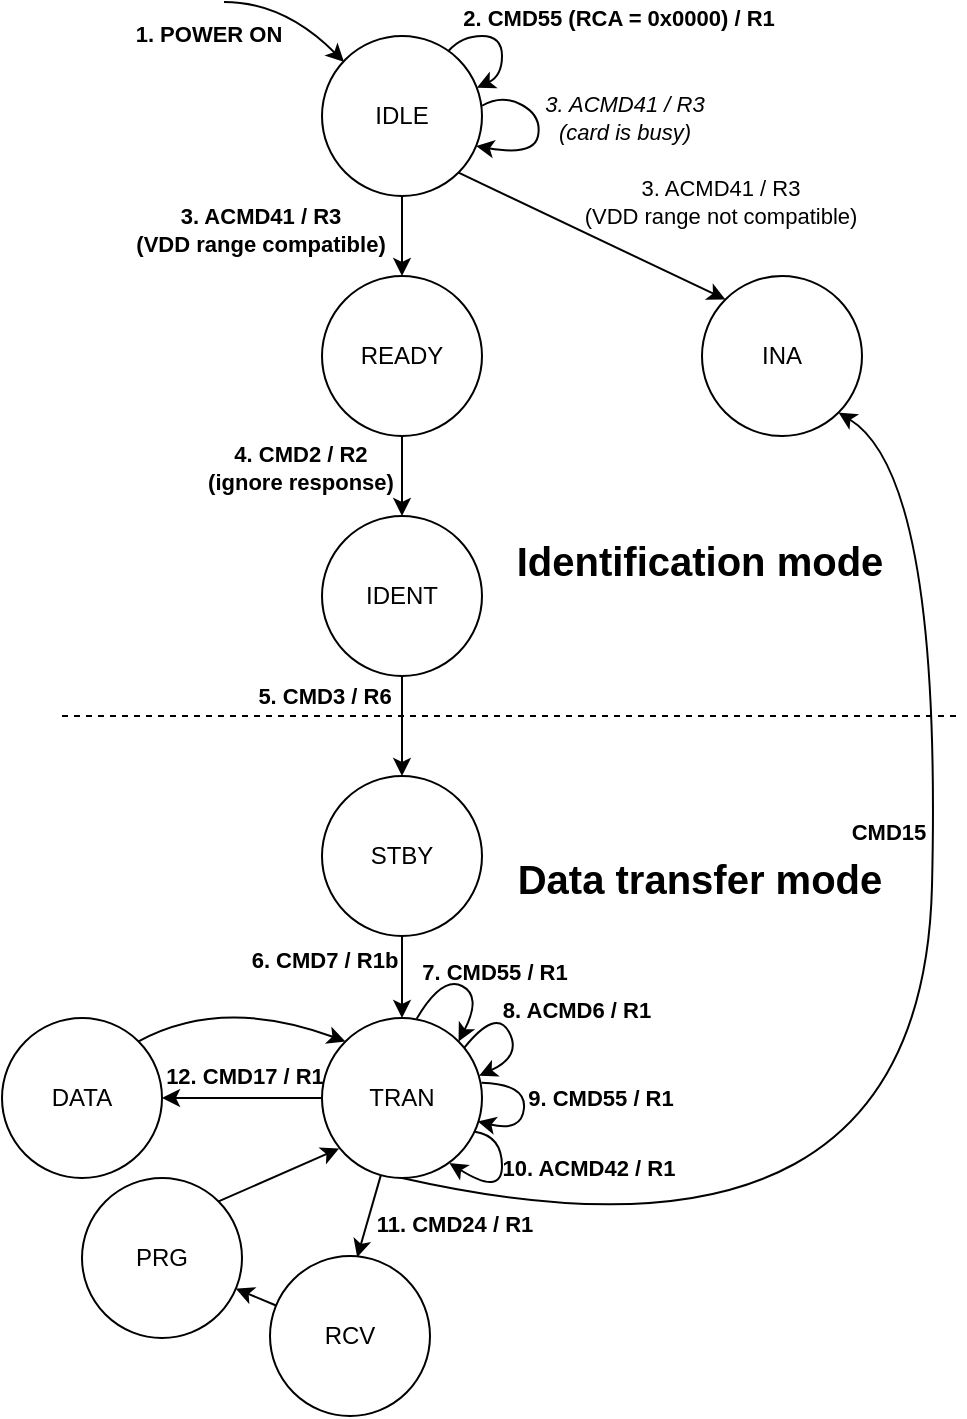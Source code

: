 <mxfile version="20.8.10" type="device"><diagram id="7k8M25I1EJLbfj225uPY" name="Страница 1"><mxGraphModel dx="312" dy="202" grid="1" gridSize="10" guides="1" tooltips="1" connect="1" arrows="1" fold="1" page="1" pageScale="1" pageWidth="827" pageHeight="1169" math="0" shadow="0"><root><mxCell id="0"/><mxCell id="1" parent="0"/><mxCell id="ZjYZ1jOLjF3a_fjfkov7-1" value="IDLE" style="ellipse;whiteSpace=wrap;html=1;aspect=fixed;" parent="1" vertex="1"><mxGeometry x="360" y="80" width="80" height="80" as="geometry"/></mxCell><mxCell id="ZjYZ1jOLjF3a_fjfkov7-2" value="" style="curved=1;endArrow=classic;html=1;rounded=0;" parent="1" edge="1"><mxGeometry width="50" height="50" relative="1" as="geometry"><mxPoint x="311" y="63" as="sourcePoint"/><mxPoint x="371" y="93" as="targetPoint"/><Array as="points"><mxPoint x="341" y="63"/></Array></mxGeometry></mxCell><mxCell id="ZjYZ1jOLjF3a_fjfkov7-3" value="&lt;b&gt;1. POWER ON&lt;/b&gt;" style="edgeLabel;html=1;align=center;verticalAlign=middle;resizable=0;points=[];labelBackgroundColor=none;" parent="ZjYZ1jOLjF3a_fjfkov7-2" vertex="1" connectable="0"><mxGeometry x="0.084" y="-4" relative="1" as="geometry"><mxPoint x="-42" y="6" as="offset"/></mxGeometry></mxCell><mxCell id="ZjYZ1jOLjF3a_fjfkov7-10" value="INA" style="ellipse;whiteSpace=wrap;html=1;aspect=fixed;" parent="1" vertex="1"><mxGeometry x="550" y="200" width="80" height="80" as="geometry"/></mxCell><mxCell id="ZjYZ1jOLjF3a_fjfkov7-11" value="" style="curved=1;endArrow=classic;html=1;rounded=0;entryX=0;entryY=0;entryDx=0;entryDy=0;exitX=1;exitY=1;exitDx=0;exitDy=0;" parent="1" source="ZjYZ1jOLjF3a_fjfkov7-1" target="ZjYZ1jOLjF3a_fjfkov7-10" edge="1"><mxGeometry width="50" height="50" relative="1" as="geometry"><mxPoint x="396.88" y="183.76" as="sourcePoint"/><mxPoint x="292.0" y="240" as="targetPoint"/><Array as="points"/></mxGeometry></mxCell><mxCell id="ZjYZ1jOLjF3a_fjfkov7-12" value="3. ACMD41 / R3&lt;br&gt;(VDD range not compatible)" style="edgeLabel;html=1;align=center;verticalAlign=middle;resizable=0;points=[];labelBackgroundColor=none;" parent="ZjYZ1jOLjF3a_fjfkov7-11" vertex="1" connectable="0"><mxGeometry x="0.664" relative="1" as="geometry"><mxPoint x="19" y="-38" as="offset"/></mxGeometry></mxCell><mxCell id="ZjYZ1jOLjF3a_fjfkov7-14" value="" style="curved=1;endArrow=classic;html=1;rounded=0;exitX=0.792;exitY=0.092;exitDx=0;exitDy=0;exitPerimeter=0;entryX=0.969;entryY=0.323;entryDx=0;entryDy=0;entryPerimeter=0;" parent="1" source="ZjYZ1jOLjF3a_fjfkov7-1" target="ZjYZ1jOLjF3a_fjfkov7-1" edge="1"><mxGeometry width="50" height="50" relative="1" as="geometry"><mxPoint x="423.48" y="86.16" as="sourcePoint"/><mxPoint x="439" y="110" as="targetPoint"/><Array as="points"><mxPoint x="430" y="80"/><mxPoint x="450" y="80"/><mxPoint x="450" y="100"/></Array></mxGeometry></mxCell><mxCell id="ZjYZ1jOLjF3a_fjfkov7-16" value="&lt;b style=&quot;&quot;&gt;2. CMD55 (RCA = 0x0000) / R1&lt;/b&gt;" style="edgeLabel;html=1;align=center;verticalAlign=middle;resizable=0;points=[];labelBackgroundColor=none;" parent="ZjYZ1jOLjF3a_fjfkov7-14" vertex="1" connectable="0"><mxGeometry x="-0.1" y="-1" relative="1" as="geometry"><mxPoint x="59" y="-10" as="offset"/></mxGeometry></mxCell><mxCell id="ZjYZ1jOLjF3a_fjfkov7-17" value="" style="curved=1;endArrow=classic;html=1;rounded=0;exitX=1;exitY=0.436;exitDx=0;exitDy=0;exitPerimeter=0;entryX=0.963;entryY=0.688;entryDx=0;entryDy=0;entryPerimeter=0;" parent="1" source="ZjYZ1jOLjF3a_fjfkov7-1" target="ZjYZ1jOLjF3a_fjfkov7-1" edge="1"><mxGeometry width="50" height="50" relative="1" as="geometry"><mxPoint x="439.36" y="116.36" as="sourcePoint"/><mxPoint x="440" y="136" as="targetPoint"/><Array as="points"><mxPoint x="450" y="109"/><mxPoint x="470" y="120"/><mxPoint x="466" y="140"/></Array></mxGeometry></mxCell><mxCell id="ZjYZ1jOLjF3a_fjfkov7-18" value="&lt;i style=&quot;&quot;&gt;3. ACMD41 / R3&lt;br&gt;(card is busy)&lt;/i&gt;" style="edgeLabel;html=1;align=center;verticalAlign=middle;resizable=0;points=[];labelBackgroundColor=none;" parent="ZjYZ1jOLjF3a_fjfkov7-17" vertex="1" connectable="0"><mxGeometry x="-0.1" y="-1" relative="1" as="geometry"><mxPoint x="42" y="-3" as="offset"/></mxGeometry></mxCell><mxCell id="ZjYZ1jOLjF3a_fjfkov7-19" value="READY" style="ellipse;whiteSpace=wrap;html=1;aspect=fixed;" parent="1" vertex="1"><mxGeometry x="360" y="200" width="80" height="80" as="geometry"/></mxCell><mxCell id="ZjYZ1jOLjF3a_fjfkov7-20" value="" style="curved=1;endArrow=classic;html=1;rounded=0;exitX=0.5;exitY=1;exitDx=0;exitDy=0;entryX=0.5;entryY=0;entryDx=0;entryDy=0;" parent="1" source="ZjYZ1jOLjF3a_fjfkov7-1" target="ZjYZ1jOLjF3a_fjfkov7-19" edge="1"><mxGeometry width="50" height="50" relative="1" as="geometry"><mxPoint x="398.96" y="159.64" as="sourcePoint"/><mxPoint x="400" y="190" as="targetPoint"/><Array as="points"/></mxGeometry></mxCell><mxCell id="ZjYZ1jOLjF3a_fjfkov7-21" value="&lt;b style=&quot;&quot;&gt;3. ACMD41 / R3&lt;br&gt;(&lt;/b&gt;&lt;b&gt;VDD range compatible&lt;/b&gt;&lt;b style=&quot;&quot;&gt;)&lt;/b&gt;" style="edgeLabel;html=1;align=center;verticalAlign=middle;resizable=0;points=[];labelBackgroundColor=none;" parent="ZjYZ1jOLjF3a_fjfkov7-20" vertex="1" connectable="0"><mxGeometry x="-0.1" y="-1" relative="1" as="geometry"><mxPoint x="-70" y="-1" as="offset"/></mxGeometry></mxCell><mxCell id="ZjYZ1jOLjF3a_fjfkov7-22" value="IDENT" style="ellipse;whiteSpace=wrap;html=1;aspect=fixed;" parent="1" vertex="1"><mxGeometry x="360" y="320" width="80" height="80" as="geometry"/></mxCell><mxCell id="ZjYZ1jOLjF3a_fjfkov7-23" value="" style="curved=1;endArrow=classic;html=1;rounded=0;exitX=0.5;exitY=1;exitDx=0;exitDy=0;entryX=0.5;entryY=0;entryDx=0;entryDy=0;" parent="1" edge="1"><mxGeometry width="50" height="50" relative="1" as="geometry"><mxPoint x="400.0" y="280" as="sourcePoint"/><mxPoint x="400.0" y="320" as="targetPoint"/><Array as="points"/></mxGeometry></mxCell><mxCell id="ZjYZ1jOLjF3a_fjfkov7-24" value="&lt;b style=&quot;&quot;&gt;4. CMD2 / R2&lt;br&gt;(ignore response)&lt;br&gt;&lt;/b&gt;" style="edgeLabel;html=1;align=center;verticalAlign=middle;resizable=0;points=[];labelBackgroundColor=none;" parent="ZjYZ1jOLjF3a_fjfkov7-23" vertex="1" connectable="0"><mxGeometry x="-0.1" y="-1" relative="1" as="geometry"><mxPoint x="-50" y="-2" as="offset"/></mxGeometry></mxCell><mxCell id="ZjYZ1jOLjF3a_fjfkov7-25" value="STBY" style="ellipse;whiteSpace=wrap;html=1;aspect=fixed;" parent="1" vertex="1"><mxGeometry x="360" y="450" width="80" height="80" as="geometry"/></mxCell><mxCell id="ZjYZ1jOLjF3a_fjfkov7-28" value="" style="endArrow=none;dashed=1;html=1;rounded=0;" parent="1" edge="1"><mxGeometry width="50" height="50" relative="1" as="geometry"><mxPoint x="230" y="420" as="sourcePoint"/><mxPoint x="680" y="420" as="targetPoint"/></mxGeometry></mxCell><mxCell id="ZjYZ1jOLjF3a_fjfkov7-29" value="&lt;font style=&quot;font-size: 20px;&quot;&gt;&lt;b&gt;Identification mode&lt;/b&gt;&lt;/font&gt;" style="text;html=1;strokeColor=none;fillColor=none;align=center;verticalAlign=middle;whiteSpace=wrap;rounded=0;labelBackgroundColor=none;" parent="1" vertex="1"><mxGeometry x="454" y="327" width="190" height="30" as="geometry"/></mxCell><mxCell id="ZjYZ1jOLjF3a_fjfkov7-31" value="&lt;font style=&quot;font-size: 20px;&quot;&gt;&lt;b&gt;Data transfer mode&lt;/b&gt;&lt;/font&gt;" style="text;html=1;strokeColor=none;fillColor=none;align=center;verticalAlign=middle;whiteSpace=wrap;rounded=0;labelBackgroundColor=none;" parent="1" vertex="1"><mxGeometry x="454" y="486" width="190" height="30" as="geometry"/></mxCell><mxCell id="ZjYZ1jOLjF3a_fjfkov7-32" value="" style="curved=1;endArrow=classic;html=1;rounded=0;exitX=0.5;exitY=1;exitDx=0;exitDy=0;entryX=0.5;entryY=0;entryDx=0;entryDy=0;" parent="1" target="ZjYZ1jOLjF3a_fjfkov7-25" edge="1"><mxGeometry width="50" height="50" relative="1" as="geometry"><mxPoint x="400.0" y="400" as="sourcePoint"/><mxPoint x="400.0" y="440" as="targetPoint"/><Array as="points"/></mxGeometry></mxCell><mxCell id="ZjYZ1jOLjF3a_fjfkov7-33" value="&lt;b style=&quot;&quot;&gt;5. CMD3 / R6&lt;br&gt;&lt;/b&gt;" style="edgeLabel;html=1;align=center;verticalAlign=middle;resizable=0;points=[];labelBackgroundColor=none;" parent="ZjYZ1jOLjF3a_fjfkov7-32" vertex="1" connectable="0"><mxGeometry x="-0.1" y="-1" relative="1" as="geometry"><mxPoint x="-38" y="-13" as="offset"/></mxGeometry></mxCell><mxCell id="ZjYZ1jOLjF3a_fjfkov7-38" value="TRAN" style="ellipse;whiteSpace=wrap;html=1;aspect=fixed;" parent="1" vertex="1"><mxGeometry x="360" y="571" width="80" height="80" as="geometry"/></mxCell><mxCell id="ZjYZ1jOLjF3a_fjfkov7-39" value="" style="endArrow=classic;html=1;rounded=0;fontSize=20;entryX=0.5;entryY=0;entryDx=0;entryDy=0;exitX=0.5;exitY=1;exitDx=0;exitDy=0;" parent="1" source="ZjYZ1jOLjF3a_fjfkov7-25" target="ZjYZ1jOLjF3a_fjfkov7-38" edge="1"><mxGeometry width="50" height="50" relative="1" as="geometry"><mxPoint x="360" y="480" as="sourcePoint"/><mxPoint x="410" y="430" as="targetPoint"/></mxGeometry></mxCell><mxCell id="ZjYZ1jOLjF3a_fjfkov7-41" value="&lt;span style=&quot;font-size: 11px;&quot;&gt;&lt;b&gt;6. CMD7 / R1b&lt;/b&gt;&lt;/span&gt;" style="edgeLabel;html=1;align=center;verticalAlign=middle;resizable=0;points=[];fontSize=20;labelBackgroundColor=none;" parent="ZjYZ1jOLjF3a_fjfkov7-39" vertex="1" connectable="0"><mxGeometry x="0.562" y="1" relative="1" as="geometry"><mxPoint x="-40" y="-24" as="offset"/></mxGeometry></mxCell><mxCell id="ZjYZ1jOLjF3a_fjfkov7-42" value="" style="curved=1;endArrow=classic;html=1;rounded=0;exitX=0.792;exitY=0.092;exitDx=0;exitDy=0;exitPerimeter=0;entryX=1;entryY=0;entryDx=0;entryDy=0;" parent="1" target="ZjYZ1jOLjF3a_fjfkov7-38" edge="1"><mxGeometry width="50" height="50" relative="1" as="geometry"><mxPoint x="407.36" y="571.36" as="sourcePoint"/><mxPoint x="426.68" y="588.12" as="targetPoint"/><Array as="points"><mxPoint x="420" y="550"/><mxPoint x="440" y="560"/></Array></mxGeometry></mxCell><mxCell id="ZjYZ1jOLjF3a_fjfkov7-43" value="&lt;b style=&quot;&quot;&gt;7. CMD55 / R1&lt;/b&gt;" style="edgeLabel;html=1;align=center;verticalAlign=middle;resizable=0;points=[];labelBackgroundColor=none;" parent="ZjYZ1jOLjF3a_fjfkov7-42" vertex="1" connectable="0"><mxGeometry x="-0.1" y="-1" relative="1" as="geometry"><mxPoint x="19" y="-7" as="offset"/></mxGeometry></mxCell><mxCell id="ZjYZ1jOLjF3a_fjfkov7-44" value="" style="curved=1;endArrow=classic;html=1;rounded=0;exitX=0;exitY=0.5;exitDx=0;exitDy=0;entryX=1;entryY=0.5;entryDx=0;entryDy=0;" parent="1" source="ZjYZ1jOLjF3a_fjfkov7-38" target="ZjYZ1jOLjF3a_fjfkov7-50" edge="1"><mxGeometry width="50" height="50" relative="1" as="geometry"><mxPoint x="403.36" y="668.36" as="sourcePoint"/><mxPoint x="417.52" y="686.84" as="targetPoint"/></mxGeometry></mxCell><mxCell id="ZjYZ1jOLjF3a_fjfkov7-53" value="&lt;b&gt;12. CMD17 / R1&lt;/b&gt;" style="edgeLabel;html=1;align=center;verticalAlign=middle;resizable=0;points=[];fontSize=11;labelBackgroundColor=none;" parent="ZjYZ1jOLjF3a_fjfkov7-44" vertex="1" connectable="0"><mxGeometry x="-0.376" relative="1" as="geometry"><mxPoint x="-14" y="-11" as="offset"/></mxGeometry></mxCell><mxCell id="ZjYZ1jOLjF3a_fjfkov7-46" value="" style="curved=1;endArrow=classic;html=1;rounded=0;exitX=0.926;exitY=0.237;exitDx=0;exitDy=0;exitPerimeter=0;entryX=0.982;entryY=0.361;entryDx=0;entryDy=0;entryPerimeter=0;" parent="1" target="ZjYZ1jOLjF3a_fjfkov7-38" edge="1"><mxGeometry width="50" height="50" relative="1" as="geometry"><mxPoint x="431.08" y="585.96" as="sourcePoint"/><mxPoint x="440" y="600" as="targetPoint"/><Array as="points"><mxPoint x="447" y="566"/><mxPoint x="460" y="590"/></Array></mxGeometry></mxCell><mxCell id="ZjYZ1jOLjF3a_fjfkov7-47" value="&lt;b style=&quot;&quot;&gt;8. ACMD6 / R1&lt;/b&gt;" style="edgeLabel;html=1;align=center;verticalAlign=middle;resizable=0;points=[];labelBackgroundColor=none;" parent="ZjYZ1jOLjF3a_fjfkov7-46" vertex="1" connectable="0"><mxGeometry x="-0.1" y="-1" relative="1" as="geometry"><mxPoint x="36" y="-8" as="offset"/></mxGeometry></mxCell><mxCell id="ZjYZ1jOLjF3a_fjfkov7-50" value="DATA" style="ellipse;whiteSpace=wrap;html=1;aspect=fixed;" parent="1" vertex="1"><mxGeometry x="200" y="571" width="80" height="80" as="geometry"/></mxCell><mxCell id="ZjYZ1jOLjF3a_fjfkov7-55" value="" style="curved=1;endArrow=classic;html=1;rounded=0;fontSize=11;exitX=1;exitY=0;exitDx=0;exitDy=0;entryX=0;entryY=0;entryDx=0;entryDy=0;" parent="1" source="ZjYZ1jOLjF3a_fjfkov7-50" target="ZjYZ1jOLjF3a_fjfkov7-38" edge="1"><mxGeometry width="50" height="50" relative="1" as="geometry"><mxPoint x="380" y="620" as="sourcePoint"/><mxPoint x="430" y="570" as="targetPoint"/><Array as="points"><mxPoint x="310" y="560"/></Array></mxGeometry></mxCell><mxCell id="ZjYZ1jOLjF3a_fjfkov7-60" value="" style="rounded=0;orthogonalLoop=1;jettySize=auto;html=1;fontSize=11;" parent="1" source="ZjYZ1jOLjF3a_fjfkov7-56" target="ZjYZ1jOLjF3a_fjfkov7-59" edge="1"><mxGeometry relative="1" as="geometry"/></mxCell><mxCell id="ZjYZ1jOLjF3a_fjfkov7-56" value="RCV" style="ellipse;whiteSpace=wrap;html=1;aspect=fixed;" parent="1" vertex="1"><mxGeometry x="334" y="690" width="80" height="80" as="geometry"/></mxCell><mxCell id="ZjYZ1jOLjF3a_fjfkov7-57" value="" style="curved=1;endArrow=classic;html=1;rounded=0;exitX=0.367;exitY=0.985;exitDx=0;exitDy=0;entryX=0.545;entryY=0.008;entryDx=0;entryDy=0;entryPerimeter=0;exitPerimeter=0;" parent="1" source="ZjYZ1jOLjF3a_fjfkov7-38" target="ZjYZ1jOLjF3a_fjfkov7-56" edge="1"><mxGeometry width="50" height="50" relative="1" as="geometry"><mxPoint x="385.76" y="652.84" as="sourcePoint"/><mxPoint x="350.0" y="700" as="targetPoint"/></mxGeometry></mxCell><mxCell id="ZjYZ1jOLjF3a_fjfkov7-58" value="&lt;b&gt;11. CMD24 / R1&lt;/b&gt;" style="edgeLabel;html=1;align=center;verticalAlign=middle;resizable=0;points=[];fontSize=11;labelBackgroundColor=none;" parent="ZjYZ1jOLjF3a_fjfkov7-57" vertex="1" connectable="0"><mxGeometry x="-0.376" relative="1" as="geometry"><mxPoint x="40" y="11" as="offset"/></mxGeometry></mxCell><mxCell id="ZjYZ1jOLjF3a_fjfkov7-59" value="PRG" style="ellipse;whiteSpace=wrap;html=1;aspect=fixed;" parent="1" vertex="1"><mxGeometry x="240" y="651" width="80" height="80" as="geometry"/></mxCell><mxCell id="ZjYZ1jOLjF3a_fjfkov7-61" value="" style="curved=1;endArrow=classic;html=1;rounded=0;fontSize=11;exitX=1;exitY=0;exitDx=0;exitDy=0;entryX=0.107;entryY=0.816;entryDx=0;entryDy=0;entryPerimeter=0;" parent="1" source="ZjYZ1jOLjF3a_fjfkov7-59" target="ZjYZ1jOLjF3a_fjfkov7-38" edge="1"><mxGeometry width="50" height="50" relative="1" as="geometry"><mxPoint x="382.24" y="860" as="sourcePoint"/><mxPoint x="294" y="622.36" as="targetPoint"/></mxGeometry></mxCell><mxCell id="ZjYZ1jOLjF3a_fjfkov7-62" value="" style="curved=1;endArrow=classic;html=1;rounded=0;fontSize=11;entryX=1;entryY=1;entryDx=0;entryDy=0;exitX=0.5;exitY=1;exitDx=0;exitDy=0;" parent="1" source="ZjYZ1jOLjF3a_fjfkov7-38" target="ZjYZ1jOLjF3a_fjfkov7-10" edge="1"><mxGeometry width="50" height="50" relative="1" as="geometry"><mxPoint x="406" y="650" as="sourcePoint"/><mxPoint x="790.0" y="527" as="targetPoint"/><Array as="points"><mxPoint x="660" y="710"/><mxPoint x="670" y="300"/></Array></mxGeometry></mxCell><mxCell id="ZjYZ1jOLjF3a_fjfkov7-63" value="&lt;b&gt;CMD15&lt;/b&gt;" style="edgeLabel;html=1;align=center;verticalAlign=middle;resizable=0;points=[];fontSize=11;" parent="ZjYZ1jOLjF3a_fjfkov7-62" vertex="1" connectable="0"><mxGeometry x="0.35" relative="1" as="geometry"><mxPoint x="-23" y="-1" as="offset"/></mxGeometry></mxCell><mxCell id="yNwhhn5bGgzw_6MASM54-1" value="" style="curved=1;endArrow=classic;html=1;rounded=0;entryX=0.796;entryY=0.906;entryDx=0;entryDy=0;entryPerimeter=0;exitX=0.969;exitY=0.686;exitDx=0;exitDy=0;exitPerimeter=0;" parent="1" target="ZjYZ1jOLjF3a_fjfkov7-38" edge="1"><mxGeometry width="50" height="50" relative="1" as="geometry"><mxPoint x="436.52" y="627.88" as="sourcePoint"/><mxPoint x="422.84" y="645.64" as="targetPoint"/><Array as="points"><mxPoint x="450" y="630"/><mxPoint x="450" y="660"/></Array></mxGeometry></mxCell><mxCell id="yNwhhn5bGgzw_6MASM54-2" value="&lt;b style=&quot;&quot;&gt;10. ACMD42 / R1&lt;/b&gt;" style="edgeLabel;html=1;align=center;verticalAlign=middle;resizable=0;points=[];labelBackgroundColor=none;" parent="yNwhhn5bGgzw_6MASM54-1" vertex="1" connectable="0"><mxGeometry x="-0.1" y="-1" relative="1" as="geometry"><mxPoint x="44" y="-4" as="offset"/></mxGeometry></mxCell><mxCell id="Z62kFLgMn0JkQFBbgJXl-1" value="" style="curved=1;endArrow=classic;html=1;rounded=0;exitX=0.997;exitY=0.43;exitDx=0;exitDy=0;exitPerimeter=0;entryX=0.974;entryY=0.672;entryDx=0;entryDy=0;entryPerimeter=0;" edge="1" parent="1"><mxGeometry width="50" height="50" relative="1" as="geometry"><mxPoint x="439.76" y="603.4" as="sourcePoint"/><mxPoint x="437.92" y="622.76" as="targetPoint"/><Array as="points"><mxPoint x="462" y="604"/><mxPoint x="460" y="628"/></Array></mxGeometry></mxCell><mxCell id="Z62kFLgMn0JkQFBbgJXl-2" value="&lt;b style=&quot;&quot;&gt;9. CMD55 / R1&lt;/b&gt;" style="edgeLabel;html=1;align=center;verticalAlign=middle;resizable=0;points=[];labelBackgroundColor=none;" vertex="1" connectable="0" parent="Z62kFLgMn0JkQFBbgJXl-1"><mxGeometry x="-0.1" y="-1" relative="1" as="geometry"><mxPoint x="38" y="-2" as="offset"/></mxGeometry></mxCell></root></mxGraphModel></diagram></mxfile>